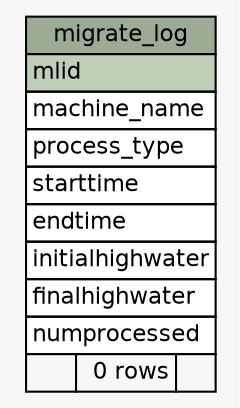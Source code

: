 // dot 2.30.1 on Mac OS X 10.8.3
// SchemaSpy rev 590
digraph "migrate_log" {
  graph [
    rankdir="RL"
    bgcolor="#f7f7f7"
    nodesep="0.18"
    ranksep="0.46"
    fontname="Helvetica"
    fontsize="11"
  ];
  node [
    fontname="Helvetica"
    fontsize="11"
    shape="plaintext"
  ];
  edge [
    arrowsize="0.8"
  ];
  "migrate_log" [
    label=<
    <TABLE BORDER="0" CELLBORDER="1" CELLSPACING="0" BGCOLOR="#ffffff">
      <TR><TD COLSPAN="3" BGCOLOR="#9bab96" ALIGN="CENTER">migrate_log</TD></TR>
      <TR><TD PORT="mlid" COLSPAN="3" BGCOLOR="#bed1b8" ALIGN="LEFT">mlid</TD></TR>
      <TR><TD PORT="machine_name" COLSPAN="3" ALIGN="LEFT">machine_name</TD></TR>
      <TR><TD PORT="process_type" COLSPAN="3" ALIGN="LEFT">process_type</TD></TR>
      <TR><TD PORT="starttime" COLSPAN="3" ALIGN="LEFT">starttime</TD></TR>
      <TR><TD PORT="endtime" COLSPAN="3" ALIGN="LEFT">endtime</TD></TR>
      <TR><TD PORT="initialhighwater" COLSPAN="3" ALIGN="LEFT">initialhighwater</TD></TR>
      <TR><TD PORT="finalhighwater" COLSPAN="3" ALIGN="LEFT">finalhighwater</TD></TR>
      <TR><TD PORT="numprocessed" COLSPAN="3" ALIGN="LEFT">numprocessed</TD></TR>
      <TR><TD ALIGN="LEFT" BGCOLOR="#f7f7f7">  </TD><TD ALIGN="RIGHT" BGCOLOR="#f7f7f7">0 rows</TD><TD ALIGN="RIGHT" BGCOLOR="#f7f7f7">  </TD></TR>
    </TABLE>>
    URL="tables/migrate_log.html"
    tooltip="migrate_log"
  ];
}
